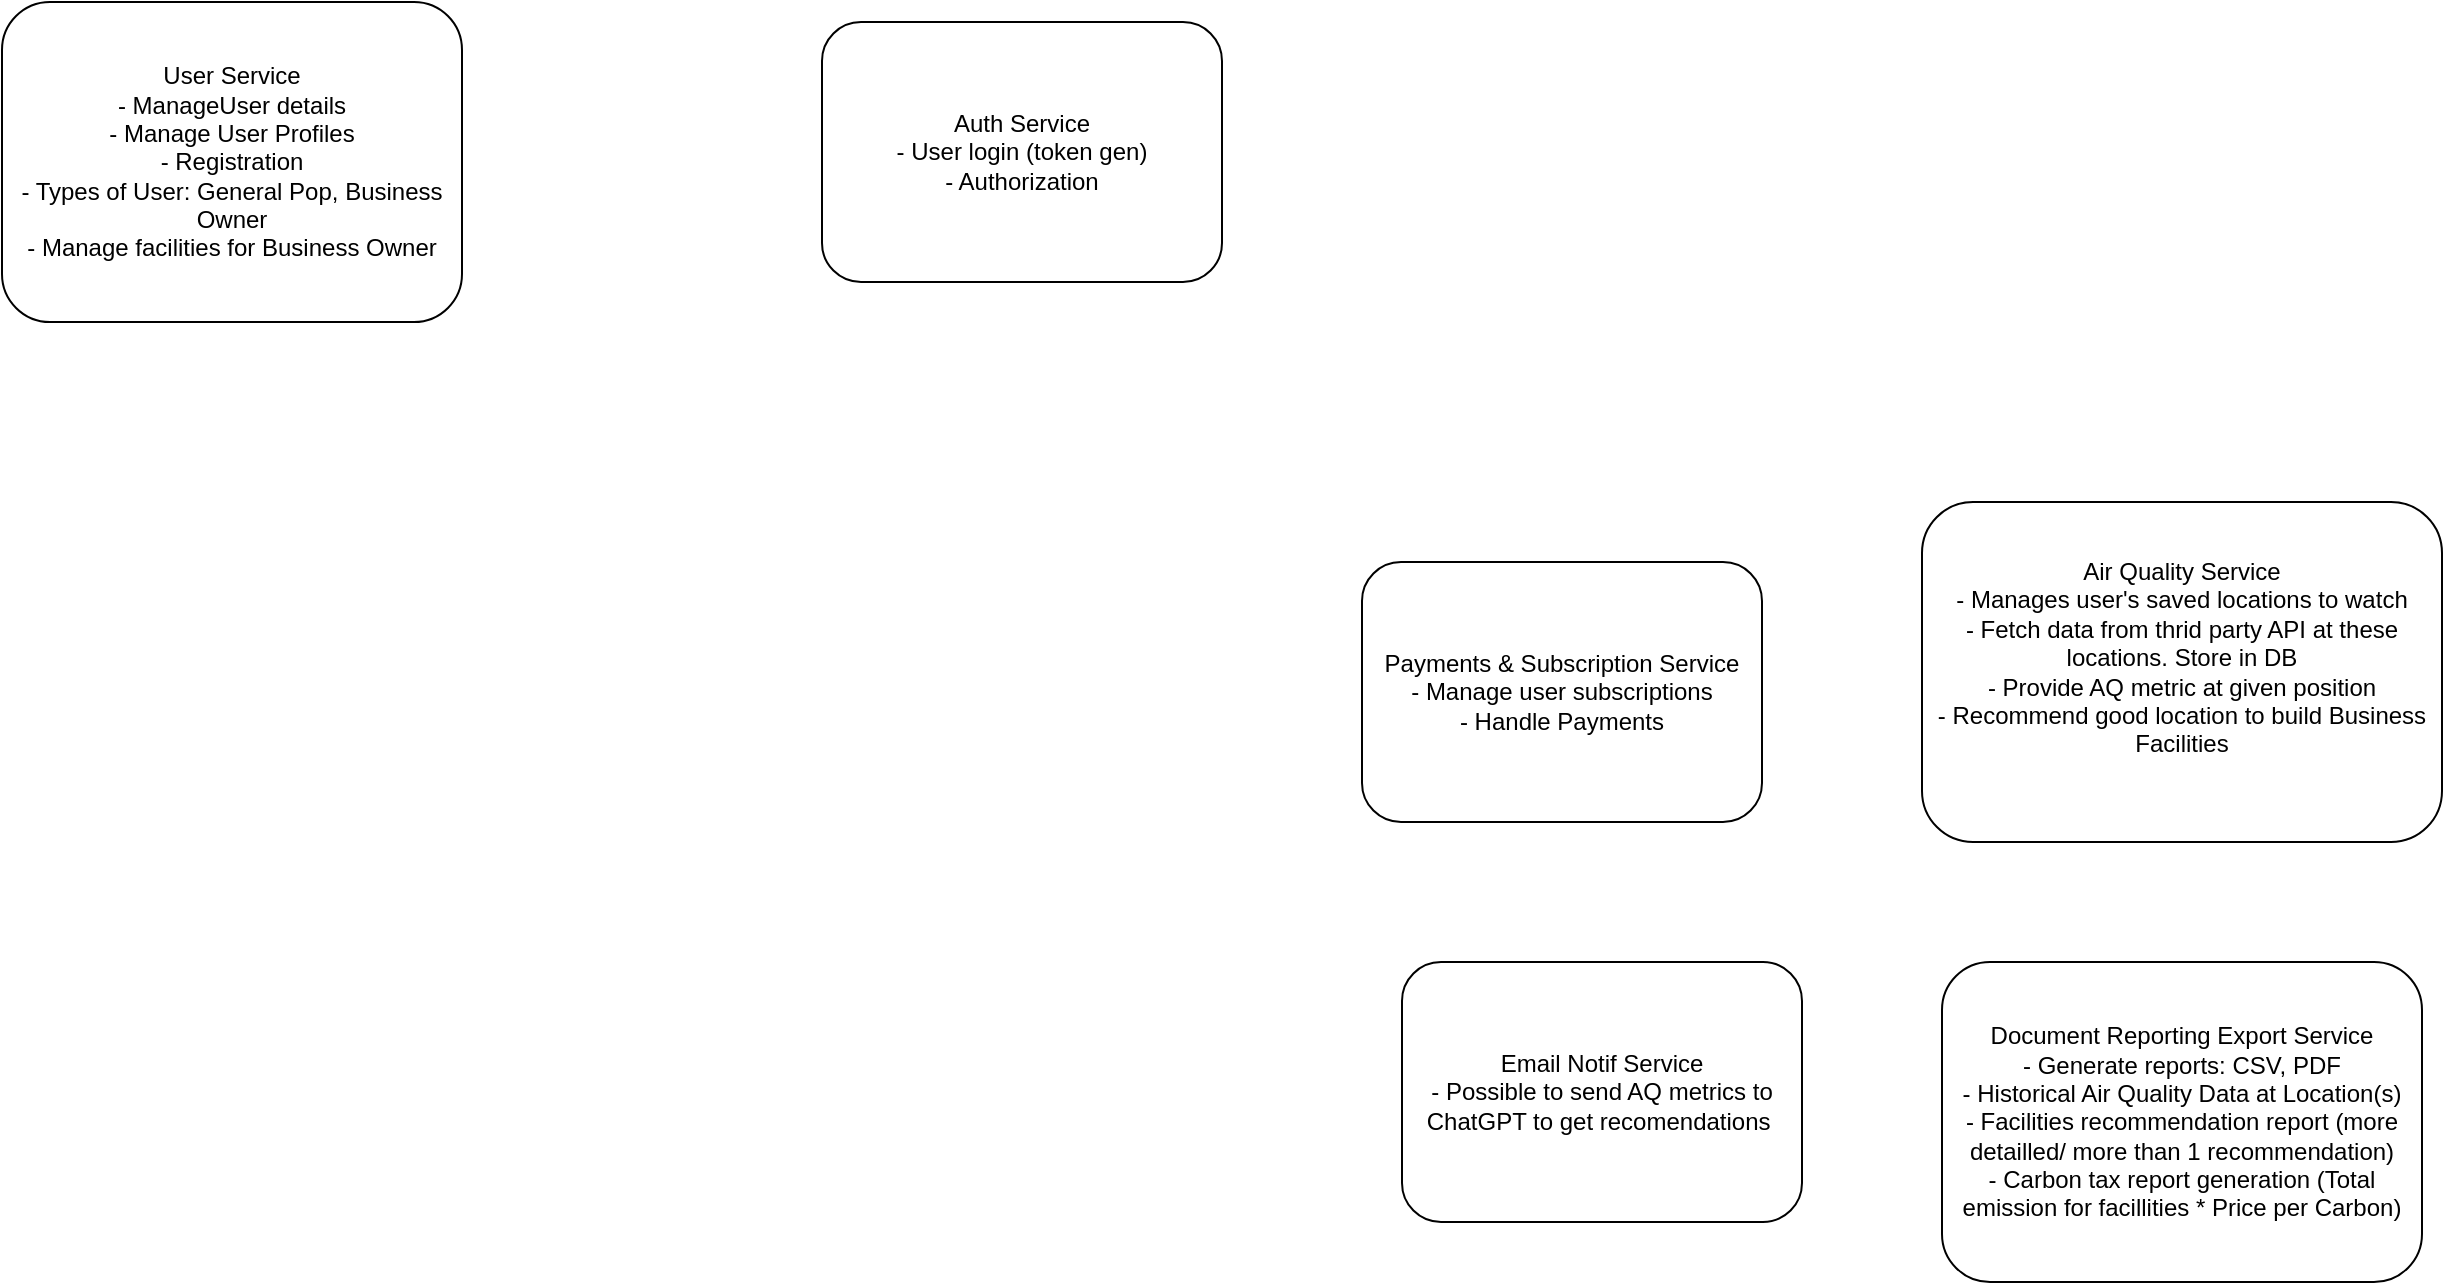 <mxfile version="24.7.1" type="device">
  <diagram name="Page-1" id="jWWREkCYEuH6FqV-gnA3">
    <mxGraphModel dx="2350" dy="1000" grid="1" gridSize="10" guides="1" tooltips="1" connect="1" arrows="1" fold="1" page="1" pageScale="1" pageWidth="850" pageHeight="1100" math="0" shadow="0">
      <root>
        <mxCell id="0" />
        <mxCell id="1" parent="0" />
        <mxCell id="76cVODLnmgbmPmDhCo48-5" value="User Service&lt;div&gt;- ManageUser details&lt;/div&gt;&lt;div&gt;- Manage User Profiles&lt;/div&gt;&lt;div&gt;- Registration&lt;/div&gt;&lt;div&gt;- Types of User: General Pop, Business Owner&lt;/div&gt;&lt;div&gt;- Manage facilities for Business Owner&lt;/div&gt;" style="rounded=1;whiteSpace=wrap;html=1;" parent="1" vertex="1">
          <mxGeometry x="-730" y="60" width="230" height="160" as="geometry" />
        </mxCell>
        <mxCell id="76cVODLnmgbmPmDhCo48-6" value="&lt;div&gt;Payments &amp;amp; Subscription Service&lt;/div&gt;&lt;div&gt;- Manage user subscriptions&lt;/div&gt;&lt;div&gt;- Handle Payments&lt;/div&gt;" style="rounded=1;whiteSpace=wrap;html=1;" parent="1" vertex="1">
          <mxGeometry x="-50" y="340" width="200" height="130" as="geometry" />
        </mxCell>
        <mxCell id="76cVODLnmgbmPmDhCo48-8" value="Auth Service&lt;div&gt;- User login (token gen)&lt;/div&gt;&lt;div&gt;- Authorization&lt;/div&gt;" style="rounded=1;whiteSpace=wrap;html=1;" parent="1" vertex="1">
          <mxGeometry x="-320" y="70" width="200" height="130" as="geometry" />
        </mxCell>
        <mxCell id="76cVODLnmgbmPmDhCo48-9" value="Email Notif Service&lt;div&gt;- Possible to send AQ metrics to ChatGPT to get recomendations&amp;nbsp;&lt;br&gt;&lt;/div&gt;" style="rounded=1;whiteSpace=wrap;html=1;" parent="1" vertex="1">
          <mxGeometry x="-30" y="540" width="200" height="130" as="geometry" />
        </mxCell>
        <mxCell id="76cVODLnmgbmPmDhCo48-10" value="Document Reporting Export Service&lt;div&gt;- Generate reports: CSV, PDF&lt;/div&gt;&lt;div&gt;- Historical Air Quality Data at Location(s)&lt;/div&gt;&lt;div&gt;- Facilities recommendation report (more detailled/ more than 1 recommendation)&lt;/div&gt;&lt;div&gt;- Carbon tax report generation (Total emission for facillities * Price per Carbon)&lt;/div&gt;" style="rounded=1;whiteSpace=wrap;html=1;" parent="1" vertex="1">
          <mxGeometry x="240" y="540" width="240" height="160" as="geometry" />
        </mxCell>
        <mxCell id="76cVODLnmgbmPmDhCo48-11" value="Air Quality Service&lt;div&gt;- Manages user&#39;s saved locations to watch&lt;/div&gt;&lt;div&gt;- Fetch data from thrid party API at these locations. Store in DB&lt;/div&gt;&lt;div&gt;- Provide AQ metric at given position&lt;/div&gt;&lt;div&gt;- Recommend good location to build Business Facilities&lt;/div&gt;&lt;div&gt;&lt;br&gt;&lt;/div&gt;" style="rounded=1;whiteSpace=wrap;html=1;" parent="1" vertex="1">
          <mxGeometry x="230" y="310" width="260" height="170" as="geometry" />
        </mxCell>
      </root>
    </mxGraphModel>
  </diagram>
</mxfile>
